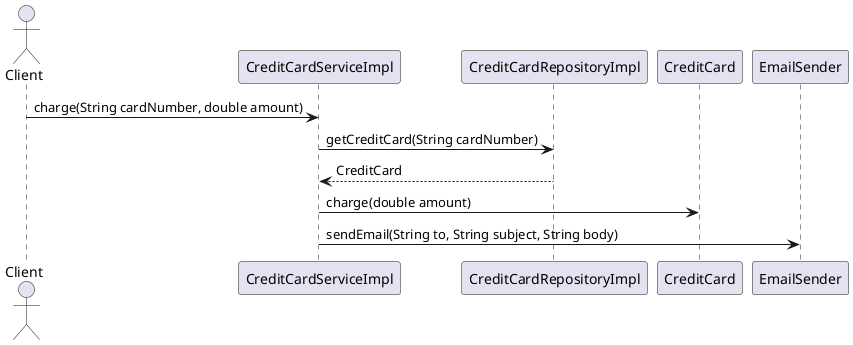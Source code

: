 @startuml
actor Client
Client -> CreditCardServiceImpl : charge(String cardNumber, double amount)
CreditCardServiceImpl -> CreditCardRepositoryImpl : getCreditCard(String cardNumber)
CreditCardRepositoryImpl --> CreditCardServiceImpl : CreditCard
CreditCardServiceImpl -> CreditCard : charge(double amount)
CreditCardServiceImpl -> EmailSender : sendEmail(String to, String subject, String body)

@enduml
